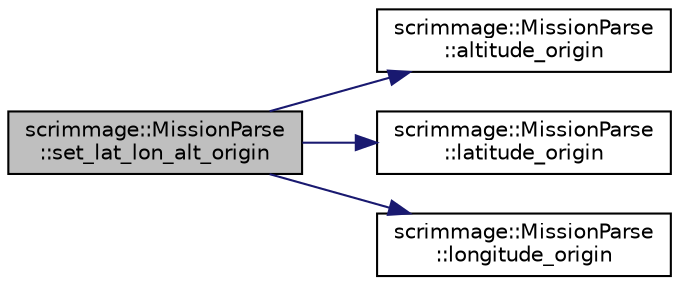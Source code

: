 digraph "scrimmage::MissionParse::set_lat_lon_alt_origin"
{
 // LATEX_PDF_SIZE
  edge [fontname="Helvetica",fontsize="10",labelfontname="Helvetica",labelfontsize="10"];
  node [fontname="Helvetica",fontsize="10",shape=record];
  rankdir="LR";
  Node1 [label="scrimmage::MissionParse\l::set_lat_lon_alt_origin",height=0.2,width=0.4,color="black", fillcolor="grey75", style="filled", fontcolor="black",tooltip=" "];
  Node1 -> Node2 [color="midnightblue",fontsize="10",style="solid",fontname="Helvetica"];
  Node2 [label="scrimmage::MissionParse\l::altitude_origin",height=0.2,width=0.4,color="black", fillcolor="white", style="filled",URL="$classscrimmage_1_1MissionParse.html#a9e1df4ddc89066c8f5ebe1918da52b8e",tooltip=" "];
  Node1 -> Node3 [color="midnightblue",fontsize="10",style="solid",fontname="Helvetica"];
  Node3 [label="scrimmage::MissionParse\l::latitude_origin",height=0.2,width=0.4,color="black", fillcolor="white", style="filled",URL="$classscrimmage_1_1MissionParse.html#afaa3f08542bc82c3e6280db78176da09",tooltip=" "];
  Node1 -> Node4 [color="midnightblue",fontsize="10",style="solid",fontname="Helvetica"];
  Node4 [label="scrimmage::MissionParse\l::longitude_origin",height=0.2,width=0.4,color="black", fillcolor="white", style="filled",URL="$classscrimmage_1_1MissionParse.html#a7eb40f338af182d3d949e75517645dee",tooltip=" "];
}
